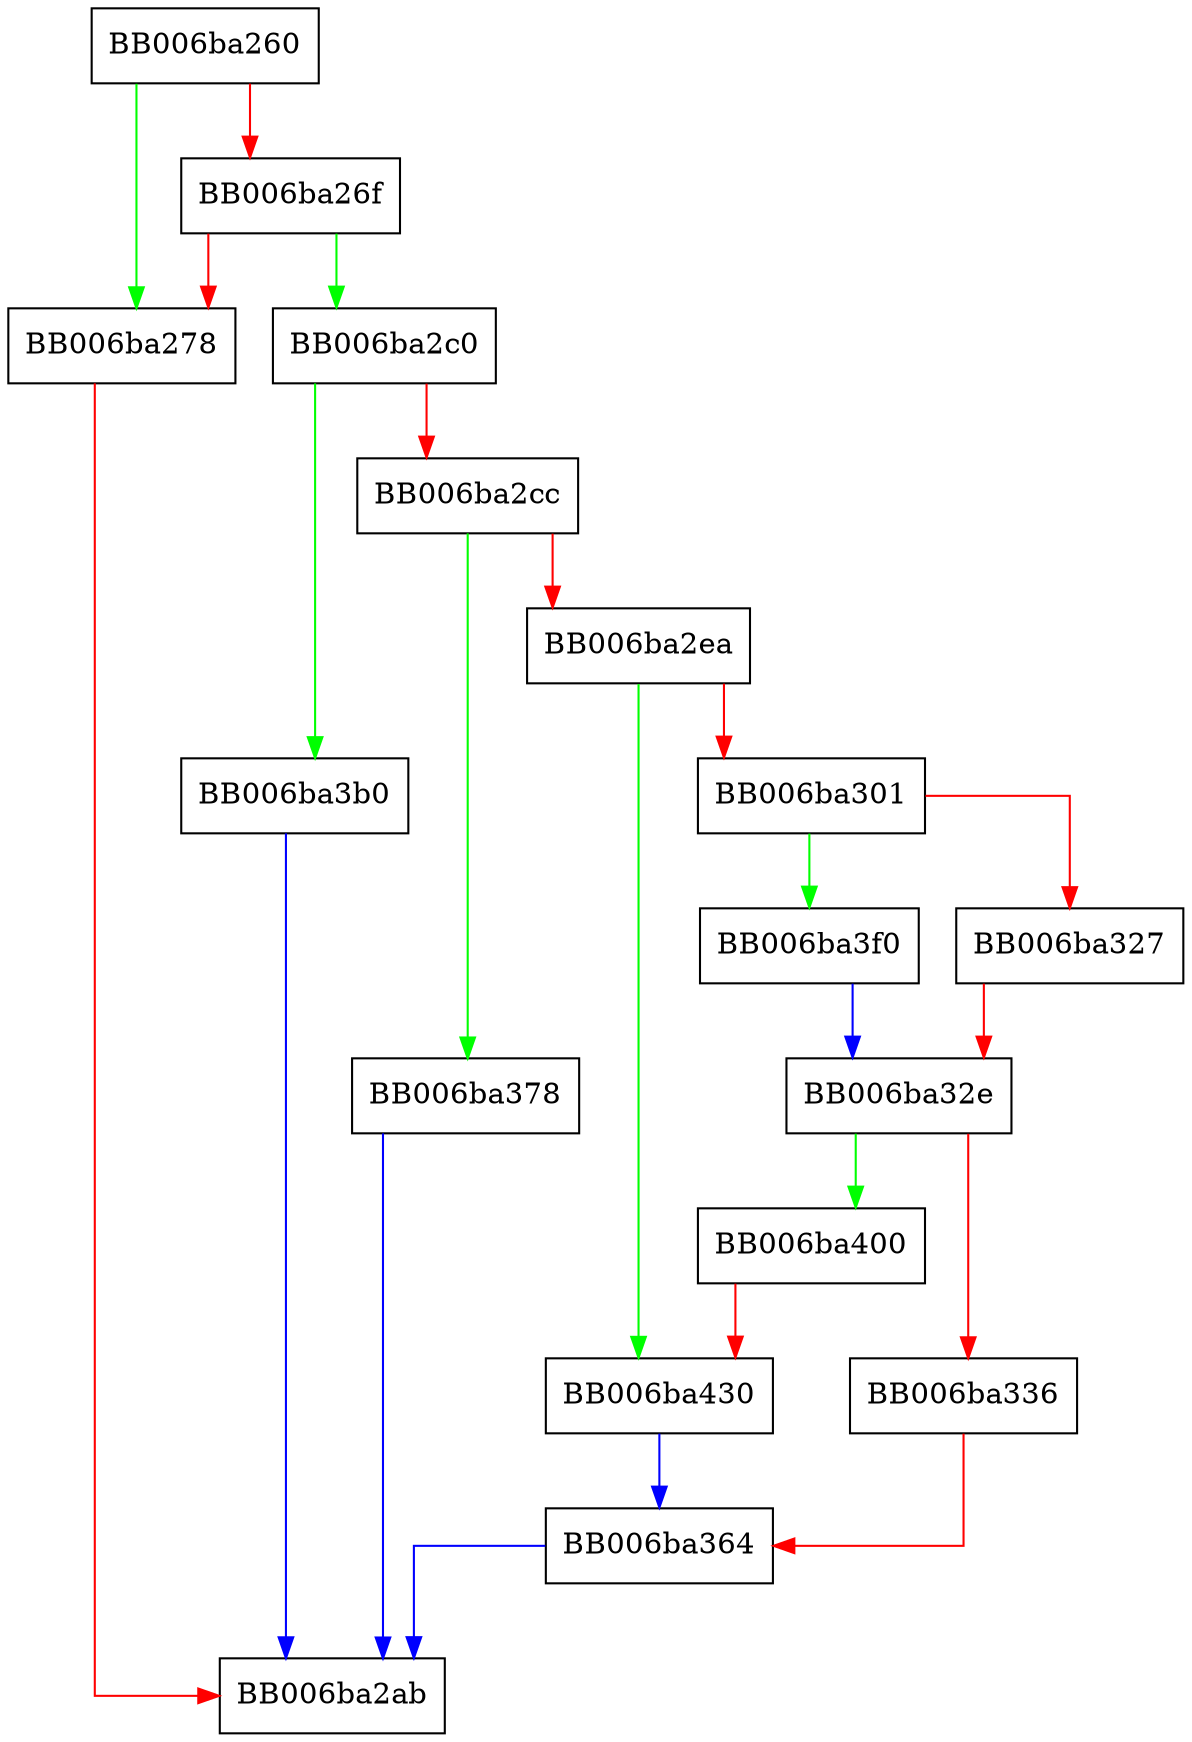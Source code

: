 digraph dhx_to_DHX_der_encode {
  node [shape="box"];
  graph [splines=ortho];
  BB006ba260 -> BB006ba278 [color="green"];
  BB006ba260 -> BB006ba26f [color="red"];
  BB006ba26f -> BB006ba2c0 [color="green"];
  BB006ba26f -> BB006ba278 [color="red"];
  BB006ba278 -> BB006ba2ab [color="red"];
  BB006ba2c0 -> BB006ba3b0 [color="green"];
  BB006ba2c0 -> BB006ba2cc [color="red"];
  BB006ba2cc -> BB006ba378 [color="green"];
  BB006ba2cc -> BB006ba2ea [color="red"];
  BB006ba2ea -> BB006ba430 [color="green"];
  BB006ba2ea -> BB006ba301 [color="red"];
  BB006ba301 -> BB006ba3f0 [color="green"];
  BB006ba301 -> BB006ba327 [color="red"];
  BB006ba327 -> BB006ba32e [color="red"];
  BB006ba32e -> BB006ba400 [color="green"];
  BB006ba32e -> BB006ba336 [color="red"];
  BB006ba336 -> BB006ba364 [color="red"];
  BB006ba364 -> BB006ba2ab [color="blue"];
  BB006ba378 -> BB006ba2ab [color="blue"];
  BB006ba3b0 -> BB006ba2ab [color="blue"];
  BB006ba3f0 -> BB006ba32e [color="blue"];
  BB006ba400 -> BB006ba430 [color="red"];
  BB006ba430 -> BB006ba364 [color="blue"];
}